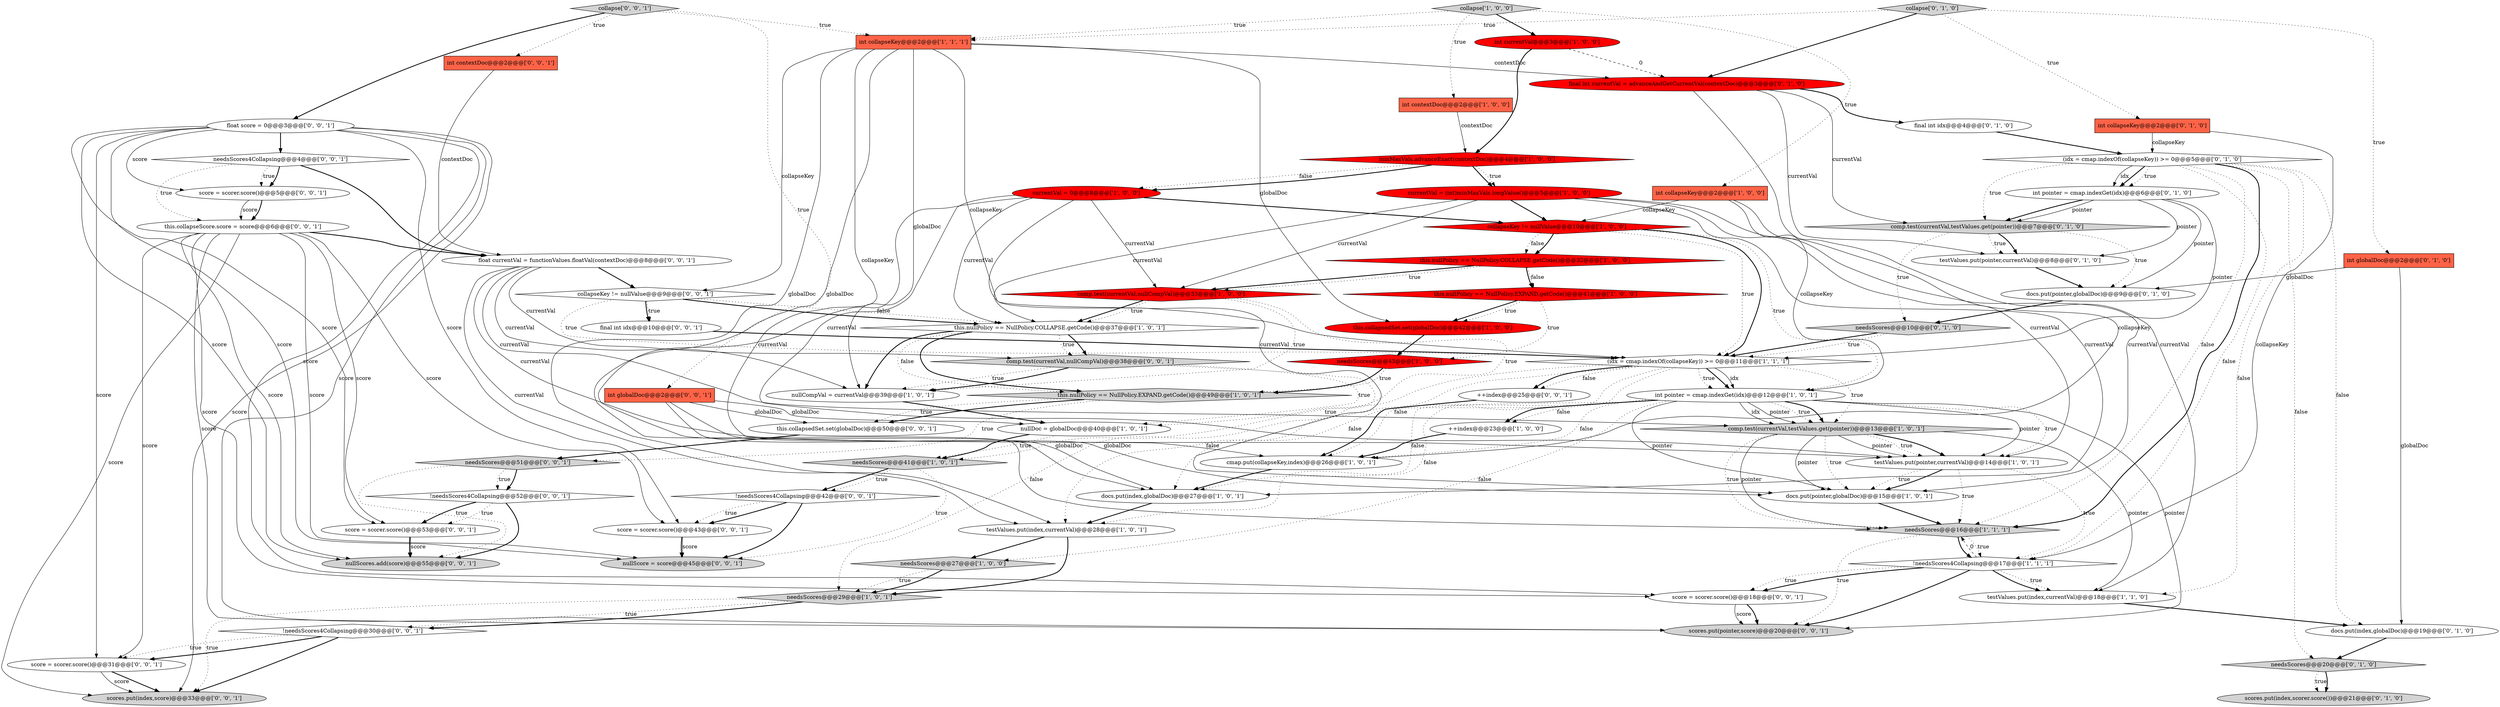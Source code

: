 digraph {
26 [style = filled, label = "needsScores@@@29@@@['1', '0', '1']", fillcolor = lightgray, shape = diamond image = "AAA0AAABBB1BBB"];
65 [style = filled, label = "collapseKey != nullValue@@@9@@@['0', '0', '1']", fillcolor = white, shape = diamond image = "AAA0AAABBB3BBB"];
70 [style = filled, label = "int globalDoc@@@2@@@['0', '0', '1']", fillcolor = tomato, shape = box image = "AAA0AAABBB3BBB"];
36 [style = filled, label = "(idx = cmap.indexOf(collapseKey)) >= 0@@@5@@@['0', '1', '0']", fillcolor = white, shape = diamond image = "AAA0AAABBB2BBB"];
47 [style = filled, label = "this.collapsedSet.set(globalDoc)@@@50@@@['0', '0', '1']", fillcolor = white, shape = ellipse image = "AAA0AAABBB3BBB"];
45 [style = filled, label = "final int idx@@@4@@@['0', '1', '0']", fillcolor = white, shape = ellipse image = "AAA0AAABBB2BBB"];
13 [style = filled, label = "docs.put(index,globalDoc)@@@27@@@['1', '0', '1']", fillcolor = white, shape = ellipse image = "AAA0AAABBB1BBB"];
42 [style = filled, label = "testValues.put(pointer,currentVal)@@@8@@@['0', '1', '0']", fillcolor = white, shape = ellipse image = "AAA0AAABBB2BBB"];
43 [style = filled, label = "needsScores@@@10@@@['0', '1', '0']", fillcolor = lightgray, shape = diamond image = "AAA0AAABBB2BBB"];
62 [style = filled, label = "!needsScores4Collapsing@@@30@@@['0', '0', '1']", fillcolor = white, shape = diamond image = "AAA0AAABBB3BBB"];
21 [style = filled, label = "collapseKey != nullValue@@@10@@@['1', '0', '0']", fillcolor = red, shape = diamond image = "AAA1AAABBB1BBB"];
19 [style = filled, label = "needsScores@@@43@@@['1', '0', '0']", fillcolor = red, shape = diamond image = "AAA1AAABBB1BBB"];
10 [style = filled, label = "this.nullPolicy == NullPolicy.COLLAPSE.getCode()@@@37@@@['1', '0', '1']", fillcolor = white, shape = diamond image = "AAA0AAABBB1BBB"];
64 [style = filled, label = "nullScore = score@@@45@@@['0', '0', '1']", fillcolor = lightgray, shape = ellipse image = "AAA0AAABBB3BBB"];
14 [style = filled, label = "this.nullPolicy == NullPolicy.COLLAPSE.getCode()@@@32@@@['1', '0', '0']", fillcolor = red, shape = diamond image = "AAA1AAABBB1BBB"];
34 [style = filled, label = "int collapseKey@@@2@@@['0', '1', '0']", fillcolor = tomato, shape = box image = "AAA0AAABBB2BBB"];
16 [style = filled, label = "collapse['1', '0', '0']", fillcolor = lightgray, shape = diamond image = "AAA0AAABBB1BBB"];
54 [style = filled, label = "comp.test(currentVal,nullCompVal)@@@38@@@['0', '0', '1']", fillcolor = lightgray, shape = diamond image = "AAA0AAABBB3BBB"];
15 [style = filled, label = "comp.test(currentVal,nullCompVal)@@@33@@@['1', '0', '0']", fillcolor = red, shape = diamond image = "AAA1AAABBB1BBB"];
33 [style = filled, label = "docs.put(pointer,globalDoc)@@@9@@@['0', '1', '0']", fillcolor = white, shape = ellipse image = "AAA0AAABBB2BBB"];
18 [style = filled, label = "currentVal = (int)minMaxVals.longValue()@@@5@@@['1', '0', '0']", fillcolor = red, shape = ellipse image = "AAA1AAABBB1BBB"];
68 [style = filled, label = "float score = 0@@@3@@@['0', '0', '1']", fillcolor = white, shape = ellipse image = "AAA0AAABBB3BBB"];
38 [style = filled, label = "final int currentVal = advanceAndGetCurrentVal(contextDoc)@@@3@@@['0', '1', '0']", fillcolor = red, shape = ellipse image = "AAA1AAABBB2BBB"];
67 [style = filled, label = "score = scorer.score()@@@43@@@['0', '0', '1']", fillcolor = white, shape = ellipse image = "AAA0AAABBB3BBB"];
39 [style = filled, label = "int pointer = cmap.indexGet(idx)@@@6@@@['0', '1', '0']", fillcolor = white, shape = ellipse image = "AAA0AAABBB2BBB"];
51 [style = filled, label = "needsScores@@@51@@@['0', '0', '1']", fillcolor = lightgray, shape = diamond image = "AAA0AAABBB3BBB"];
44 [style = filled, label = "docs.put(index,globalDoc)@@@19@@@['0', '1', '0']", fillcolor = white, shape = ellipse image = "AAA0AAABBB2BBB"];
66 [style = filled, label = "++index@@@25@@@['0', '0', '1']", fillcolor = white, shape = ellipse image = "AAA0AAABBB3BBB"];
3 [style = filled, label = "testValues.put(index,currentVal)@@@18@@@['1', '1', '0']", fillcolor = white, shape = ellipse image = "AAA0AAABBB1BBB"];
30 [style = filled, label = "int collapseKey@@@2@@@['1', '1', '1']", fillcolor = tomato, shape = box image = "AAA0AAABBB1BBB"];
31 [style = filled, label = "docs.put(pointer,globalDoc)@@@15@@@['1', '0', '1']", fillcolor = white, shape = ellipse image = "AAA0AAABBB1BBB"];
48 [style = filled, label = "collapse['0', '0', '1']", fillcolor = lightgray, shape = diamond image = "AAA0AAABBB3BBB"];
11 [style = filled, label = "int collapseKey@@@2@@@['1', '0', '0']", fillcolor = tomato, shape = box image = "AAA0AAABBB1BBB"];
59 [style = filled, label = "!needsScores4Collapsing@@@42@@@['0', '0', '1']", fillcolor = white, shape = diamond image = "AAA0AAABBB3BBB"];
61 [style = filled, label = "score = scorer.score()@@@5@@@['0', '0', '1']", fillcolor = white, shape = ellipse image = "AAA0AAABBB3BBB"];
69 [style = filled, label = "float currentVal = functionValues.floatVal(contextDoc)@@@8@@@['0', '0', '1']", fillcolor = white, shape = ellipse image = "AAA0AAABBB3BBB"];
40 [style = filled, label = "needsScores@@@20@@@['0', '1', '0']", fillcolor = lightgray, shape = diamond image = "AAA0AAABBB2BBB"];
8 [style = filled, label = "nullDoc = globalDoc@@@40@@@['1', '0', '1']", fillcolor = white, shape = ellipse image = "AAA0AAABBB1BBB"];
24 [style = filled, label = "++index@@@23@@@['1', '0', '0']", fillcolor = white, shape = ellipse image = "AAA0AAABBB1BBB"];
57 [style = filled, label = "final int idx@@@10@@@['0', '0', '1']", fillcolor = white, shape = ellipse image = "AAA0AAABBB3BBB"];
9 [style = filled, label = "this.collapsedSet.set(globalDoc)@@@42@@@['1', '0', '0']", fillcolor = red, shape = ellipse image = "AAA1AAABBB1BBB"];
37 [style = filled, label = "scores.put(index,scorer.score())@@@21@@@['0', '1', '0']", fillcolor = lightgray, shape = ellipse image = "AAA0AAABBB2BBB"];
12 [style = filled, label = "minMaxVals.advanceExact(contextDoc)@@@4@@@['1', '0', '0']", fillcolor = red, shape = diamond image = "AAA1AAABBB1BBB"];
52 [style = filled, label = "int contextDoc@@@2@@@['0', '0', '1']", fillcolor = tomato, shape = box image = "AAA0AAABBB3BBB"];
60 [style = filled, label = "score = scorer.score()@@@18@@@['0', '0', '1']", fillcolor = white, shape = ellipse image = "AAA0AAABBB3BBB"];
71 [style = filled, label = "this.collapseScore.score = score@@@6@@@['0', '0', '1']", fillcolor = white, shape = ellipse image = "AAA0AAABBB3BBB"];
29 [style = filled, label = "int pointer = cmap.indexGet(idx)@@@12@@@['1', '0', '1']", fillcolor = white, shape = ellipse image = "AAA0AAABBB1BBB"];
22 [style = filled, label = "currentVal = 0@@@8@@@['1', '0', '0']", fillcolor = red, shape = ellipse image = "AAA1AAABBB1BBB"];
23 [style = filled, label = "int currentVal@@@3@@@['1', '0', '0']", fillcolor = red, shape = ellipse image = "AAA1AAABBB1BBB"];
28 [style = filled, label = "this.nullPolicy == NullPolicy.EXPAND.getCode()@@@49@@@['1', '0', '1']", fillcolor = lightgray, shape = diamond image = "AAA0AAABBB1BBB"];
41 [style = filled, label = "int globalDoc@@@2@@@['0', '1', '0']", fillcolor = tomato, shape = box image = "AAA0AAABBB2BBB"];
56 [style = filled, label = "needsScores4Collapsing@@@4@@@['0', '0', '1']", fillcolor = white, shape = diamond image = "AAA0AAABBB3BBB"];
46 [style = filled, label = "comp.test(currentVal,testValues.get(pointer))@@@7@@@['0', '1', '0']", fillcolor = lightgray, shape = diamond image = "AAA0AAABBB2BBB"];
55 [style = filled, label = "scores.put(index,score)@@@33@@@['0', '0', '1']", fillcolor = lightgray, shape = ellipse image = "AAA0AAABBB3BBB"];
0 [style = filled, label = "cmap.put(collapseKey,index)@@@26@@@['1', '0', '1']", fillcolor = white, shape = ellipse image = "AAA0AAABBB1BBB"];
2 [style = filled, label = "!needsScores4Collapsing@@@17@@@['1', '1', '1']", fillcolor = white, shape = diamond image = "AAA0AAABBB1BBB"];
32 [style = filled, label = "needsScores@@@41@@@['1', '0', '1']", fillcolor = lightgray, shape = diamond image = "AAA0AAABBB1BBB"];
35 [style = filled, label = "collapse['0', '1', '0']", fillcolor = lightgray, shape = diamond image = "AAA0AAABBB2BBB"];
49 [style = filled, label = "scores.put(pointer,score)@@@20@@@['0', '0', '1']", fillcolor = lightgray, shape = ellipse image = "AAA0AAABBB3BBB"];
50 [style = filled, label = "!needsScores4Collapsing@@@52@@@['0', '0', '1']", fillcolor = white, shape = diamond image = "AAA0AAABBB3BBB"];
20 [style = filled, label = "this.nullPolicy == NullPolicy.EXPAND.getCode()@@@41@@@['1', '0', '0']", fillcolor = red, shape = diamond image = "AAA1AAABBB1BBB"];
1 [style = filled, label = "needsScores@@@27@@@['1', '0', '0']", fillcolor = lightgray, shape = diamond image = "AAA0AAABBB1BBB"];
4 [style = filled, label = "needsScores@@@16@@@['1', '1', '1']", fillcolor = lightgray, shape = diamond image = "AAA0AAABBB1BBB"];
5 [style = filled, label = "testValues.put(pointer,currentVal)@@@14@@@['1', '0', '1']", fillcolor = white, shape = ellipse image = "AAA0AAABBB1BBB"];
7 [style = filled, label = "nullCompVal = currentVal@@@39@@@['1', '0', '1']", fillcolor = white, shape = ellipse image = "AAA0AAABBB1BBB"];
25 [style = filled, label = "int contextDoc@@@2@@@['1', '0', '0']", fillcolor = tomato, shape = box image = "AAA0AAABBB1BBB"];
53 [style = filled, label = "score = scorer.score()@@@53@@@['0', '0', '1']", fillcolor = white, shape = ellipse image = "AAA0AAABBB3BBB"];
58 [style = filled, label = "nullScores.add(score)@@@55@@@['0', '0', '1']", fillcolor = lightgray, shape = ellipse image = "AAA0AAABBB3BBB"];
27 [style = filled, label = "comp.test(currentVal,testValues.get(pointer))@@@13@@@['1', '0', '1']", fillcolor = lightgray, shape = diamond image = "AAA0AAABBB1BBB"];
63 [style = filled, label = "score = scorer.score()@@@31@@@['0', '0', '1']", fillcolor = white, shape = ellipse image = "AAA0AAABBB3BBB"];
17 [style = filled, label = "(idx = cmap.indexOf(collapseKey)) >= 0@@@11@@@['1', '1', '1']", fillcolor = white, shape = diamond image = "AAA0AAABBB1BBB"];
6 [style = filled, label = "testValues.put(index,currentVal)@@@28@@@['1', '0', '1']", fillcolor = white, shape = ellipse image = "AAA0AAABBB1BBB"];
38->3 [style = solid, label="currentVal"];
68->64 [style = solid, label="score"];
34->36 [style = solid, label="collapseKey"];
23->38 [style = dashed, label="0"];
15->10 [style = bold, label=""];
27->4 [style = solid, label="pointer"];
0->13 [style = bold, label=""];
68->49 [style = solid, label="score"];
20->9 [style = bold, label=""];
29->5 [style = solid, label="pointer"];
43->17 [style = dotted, label="true"];
17->29 [style = solid, label="idx"];
65->57 [style = bold, label=""];
10->54 [style = bold, label=""];
29->5 [style = dotted, label="true"];
61->71 [style = solid, label="score"];
65->10 [style = dotted, label="false"];
54->7 [style = dotted, label="true"];
53->58 [style = bold, label=""];
62->55 [style = bold, label=""];
51->58 [style = dotted, label="true"];
15->7 [style = dotted, label="true"];
7->8 [style = bold, label=""];
40->37 [style = dotted, label="true"];
25->12 [style = solid, label="contextDoc"];
69->5 [style = solid, label="currentVal"];
29->1 [style = dotted, label="false"];
71->63 [style = solid, label="score"];
66->0 [style = bold, label=""];
63->55 [style = bold, label=""];
39->17 [style = solid, label="pointer"];
48->70 [style = dotted, label="true"];
51->50 [style = bold, label=""];
15->8 [style = dotted, label="true"];
36->39 [style = dotted, label="true"];
56->61 [style = dotted, label="true"];
2->49 [style = bold, label=""];
12->22 [style = dotted, label="false"];
30->17 [style = solid, label="collapseKey"];
71->53 [style = solid, label="score"];
36->3 [style = dotted, label="false"];
47->51 [style = bold, label=""];
12->18 [style = bold, label=""];
17->13 [style = dotted, label="false"];
30->4 [style = solid, label="globalDoc"];
69->7 [style = solid, label="currentVal"];
23->12 [style = bold, label=""];
35->38 [style = bold, label=""];
19->28 [style = bold, label=""];
27->5 [style = bold, label=""];
14->20 [style = dotted, label="false"];
38->42 [style = solid, label="currentVal"];
59->67 [style = bold, label=""];
12->22 [style = bold, label=""];
17->27 [style = dotted, label="true"];
36->44 [style = dotted, label="false"];
14->20 [style = bold, label=""];
40->37 [style = bold, label=""];
2->3 [style = dotted, label="true"];
46->42 [style = bold, label=""];
59->64 [style = bold, label=""];
71->67 [style = solid, label="score"];
70->47 [style = solid, label="globalDoc"];
67->64 [style = bold, label=""];
30->6 [style = solid, label="globalDoc"];
70->13 [style = solid, label="globalDoc"];
24->0 [style = bold, label=""];
21->29 [style = dotted, label="true"];
39->33 [style = solid, label="pointer"];
36->4 [style = bold, label=""];
17->66 [style = dotted, label="false"];
17->6 [style = dotted, label="false"];
26->55 [style = dotted, label="true"];
31->4 [style = bold, label=""];
61->71 [style = bold, label=""];
38->45 [style = bold, label=""];
12->18 [style = dotted, label="true"];
21->17 [style = dotted, label="true"];
4->2 [style = bold, label=""];
29->13 [style = dotted, label="false"];
15->10 [style = dotted, label="true"];
46->33 [style = dotted, label="true"];
10->7 [style = bold, label=""];
68->61 [style = solid, label="score"];
41->44 [style = solid, label="globalDoc"];
56->69 [style = bold, label=""];
27->5 [style = solid, label="pointer"];
32->59 [style = bold, label=""];
5->4 [style = dotted, label="true"];
35->30 [style = dotted, label="true"];
29->27 [style = bold, label=""];
1->26 [style = dotted, label="true"];
29->0 [style = dotted, label="false"];
17->66 [style = bold, label=""];
52->69 [style = solid, label="contextDoc"];
22->5 [style = solid, label="currentVal"];
11->29 [style = solid, label="collapseKey"];
48->30 [style = dotted, label="true"];
36->39 [style = solid, label="idx"];
69->6 [style = solid, label="currentVal"];
27->31 [style = solid, label="pointer"];
14->15 [style = bold, label=""];
39->46 [style = solid, label="pointer"];
68->63 [style = solid, label="score"];
26->62 [style = dotted, label="true"];
39->42 [style = solid, label="pointer"];
71->60 [style = solid, label="score"];
16->25 [style = dotted, label="true"];
16->11 [style = dotted, label="true"];
4->2 [style = dotted, label="true"];
65->17 [style = dotted, label="true"];
38->46 [style = solid, label="currentVal"];
36->40 [style = dotted, label="false"];
36->46 [style = dotted, label="true"];
28->51 [style = dotted, label="true"];
10->28 [style = dotted, label="false"];
2->4 [style = dashed, label="0"];
57->17 [style = bold, label=""];
6->26 [style = bold, label=""];
39->46 [style = bold, label=""];
54->7 [style = bold, label=""];
20->9 [style = dotted, label="true"];
48->52 [style = dotted, label="true"];
50->58 [style = bold, label=""];
62->63 [style = dotted, label="true"];
11->0 [style = solid, label="collapseKey"];
29->27 [style = solid, label="idx"];
71->55 [style = solid, label="score"];
21->14 [style = dotted, label="false"];
28->47 [style = bold, label=""];
2->3 [style = bold, label=""];
5->31 [style = dotted, label="true"];
18->13 [style = solid, label="currentVal"];
45->36 [style = bold, label=""];
68->53 [style = solid, label="score"];
26->62 [style = bold, label=""];
29->27 [style = solid, label="pointer"];
2->60 [style = bold, label=""];
16->23 [style = bold, label=""];
29->49 [style = solid, label="pointer"];
29->24 [style = dotted, label="false"];
17->0 [style = dotted, label="false"];
27->4 [style = dotted, label="true"];
36->39 [style = bold, label=""];
68->55 [style = solid, label="score"];
60->49 [style = bold, label=""];
69->54 [style = solid, label="currentVal"];
6->1 [style = bold, label=""];
43->17 [style = bold, label=""];
50->53 [style = dotted, label="true"];
3->44 [style = bold, label=""];
19->28 [style = dotted, label="true"];
27->31 [style = dotted, label="true"];
33->43 [style = bold, label=""];
70->8 [style = solid, label="globalDoc"];
48->68 [style = bold, label=""];
35->41 [style = dotted, label="true"];
9->19 [style = bold, label=""];
20->19 [style = dotted, label="true"];
17->29 [style = dotted, label="true"];
22->15 [style = solid, label="currentVal"];
18->21 [style = bold, label=""];
13->6 [style = bold, label=""];
22->31 [style = solid, label="currentVal"];
11->21 [style = solid, label="collapseKey"];
18->5 [style = solid, label="currentVal"];
36->4 [style = dotted, label="false"];
54->32 [style = dotted, label="true"];
53->58 [style = solid, label="score"];
5->2 [style = dotted, label="true"];
21->14 [style = bold, label=""];
65->10 [style = bold, label=""];
29->6 [style = dotted, label="false"];
56->71 [style = dotted, label="true"];
69->65 [style = bold, label=""];
27->5 [style = dotted, label="true"];
32->64 [style = dotted, label="true"];
34->2 [style = solid, label="collapseKey"];
69->27 [style = solid, label="currentVal"];
10->28 [style = bold, label=""];
28->47 [style = dotted, label="true"];
8->32 [style = bold, label=""];
71->49 [style = solid, label="score"];
30->7 [style = solid, label="globalDoc"];
71->64 [style = solid, label="score"];
29->27 [style = dotted, label="true"];
16->30 [style = dotted, label="true"];
30->38 [style = solid, label="contextDoc"];
68->67 [style = solid, label="score"];
62->63 [style = bold, label=""];
22->21 [style = bold, label=""];
44->40 [style = bold, label=""];
42->33 [style = bold, label=""];
56->61 [style = bold, label=""];
30->9 [style = solid, label="globalDoc"];
1->26 [style = bold, label=""];
8->32 [style = dotted, label="true"];
2->60 [style = dotted, label="true"];
18->10 [style = solid, label="currentVal"];
68->56 [style = bold, label=""];
54->8 [style = dotted, label="true"];
22->10 [style = solid, label="currentVal"];
63->55 [style = solid, label="score"];
71->69 [style = bold, label=""];
30->0 [style = solid, label="collapseKey"];
14->15 [style = dotted, label="true"];
68->58 [style = solid, label="score"];
4->49 [style = dotted, label="true"];
60->49 [style = solid, label="score"];
71->58 [style = solid, label="score"];
29->31 [style = solid, label="pointer"];
18->31 [style = solid, label="currentVal"];
5->31 [style = bold, label=""];
67->64 [style = solid, label="score"];
70->31 [style = solid, label="globalDoc"];
68->60 [style = solid, label="score"];
59->67 [style = dotted, label="true"];
17->26 [style = dotted, label="false"];
22->13 [style = solid, label="currentVal"];
46->42 [style = dotted, label="true"];
35->34 [style = dotted, label="true"];
30->65 [style = solid, label="collapseKey"];
10->54 [style = dotted, label="true"];
41->33 [style = solid, label="globalDoc"];
36->2 [style = dotted, label="false"];
32->59 [style = dotted, label="true"];
51->50 [style = dotted, label="true"];
17->29 [style = bold, label=""];
29->24 [style = bold, label=""];
21->17 [style = bold, label=""];
18->15 [style = solid, label="currentVal"];
27->3 [style = solid, label="pointer"];
50->53 [style = bold, label=""];
65->57 [style = dotted, label="true"];
46->43 [style = dotted, label="true"];
}
